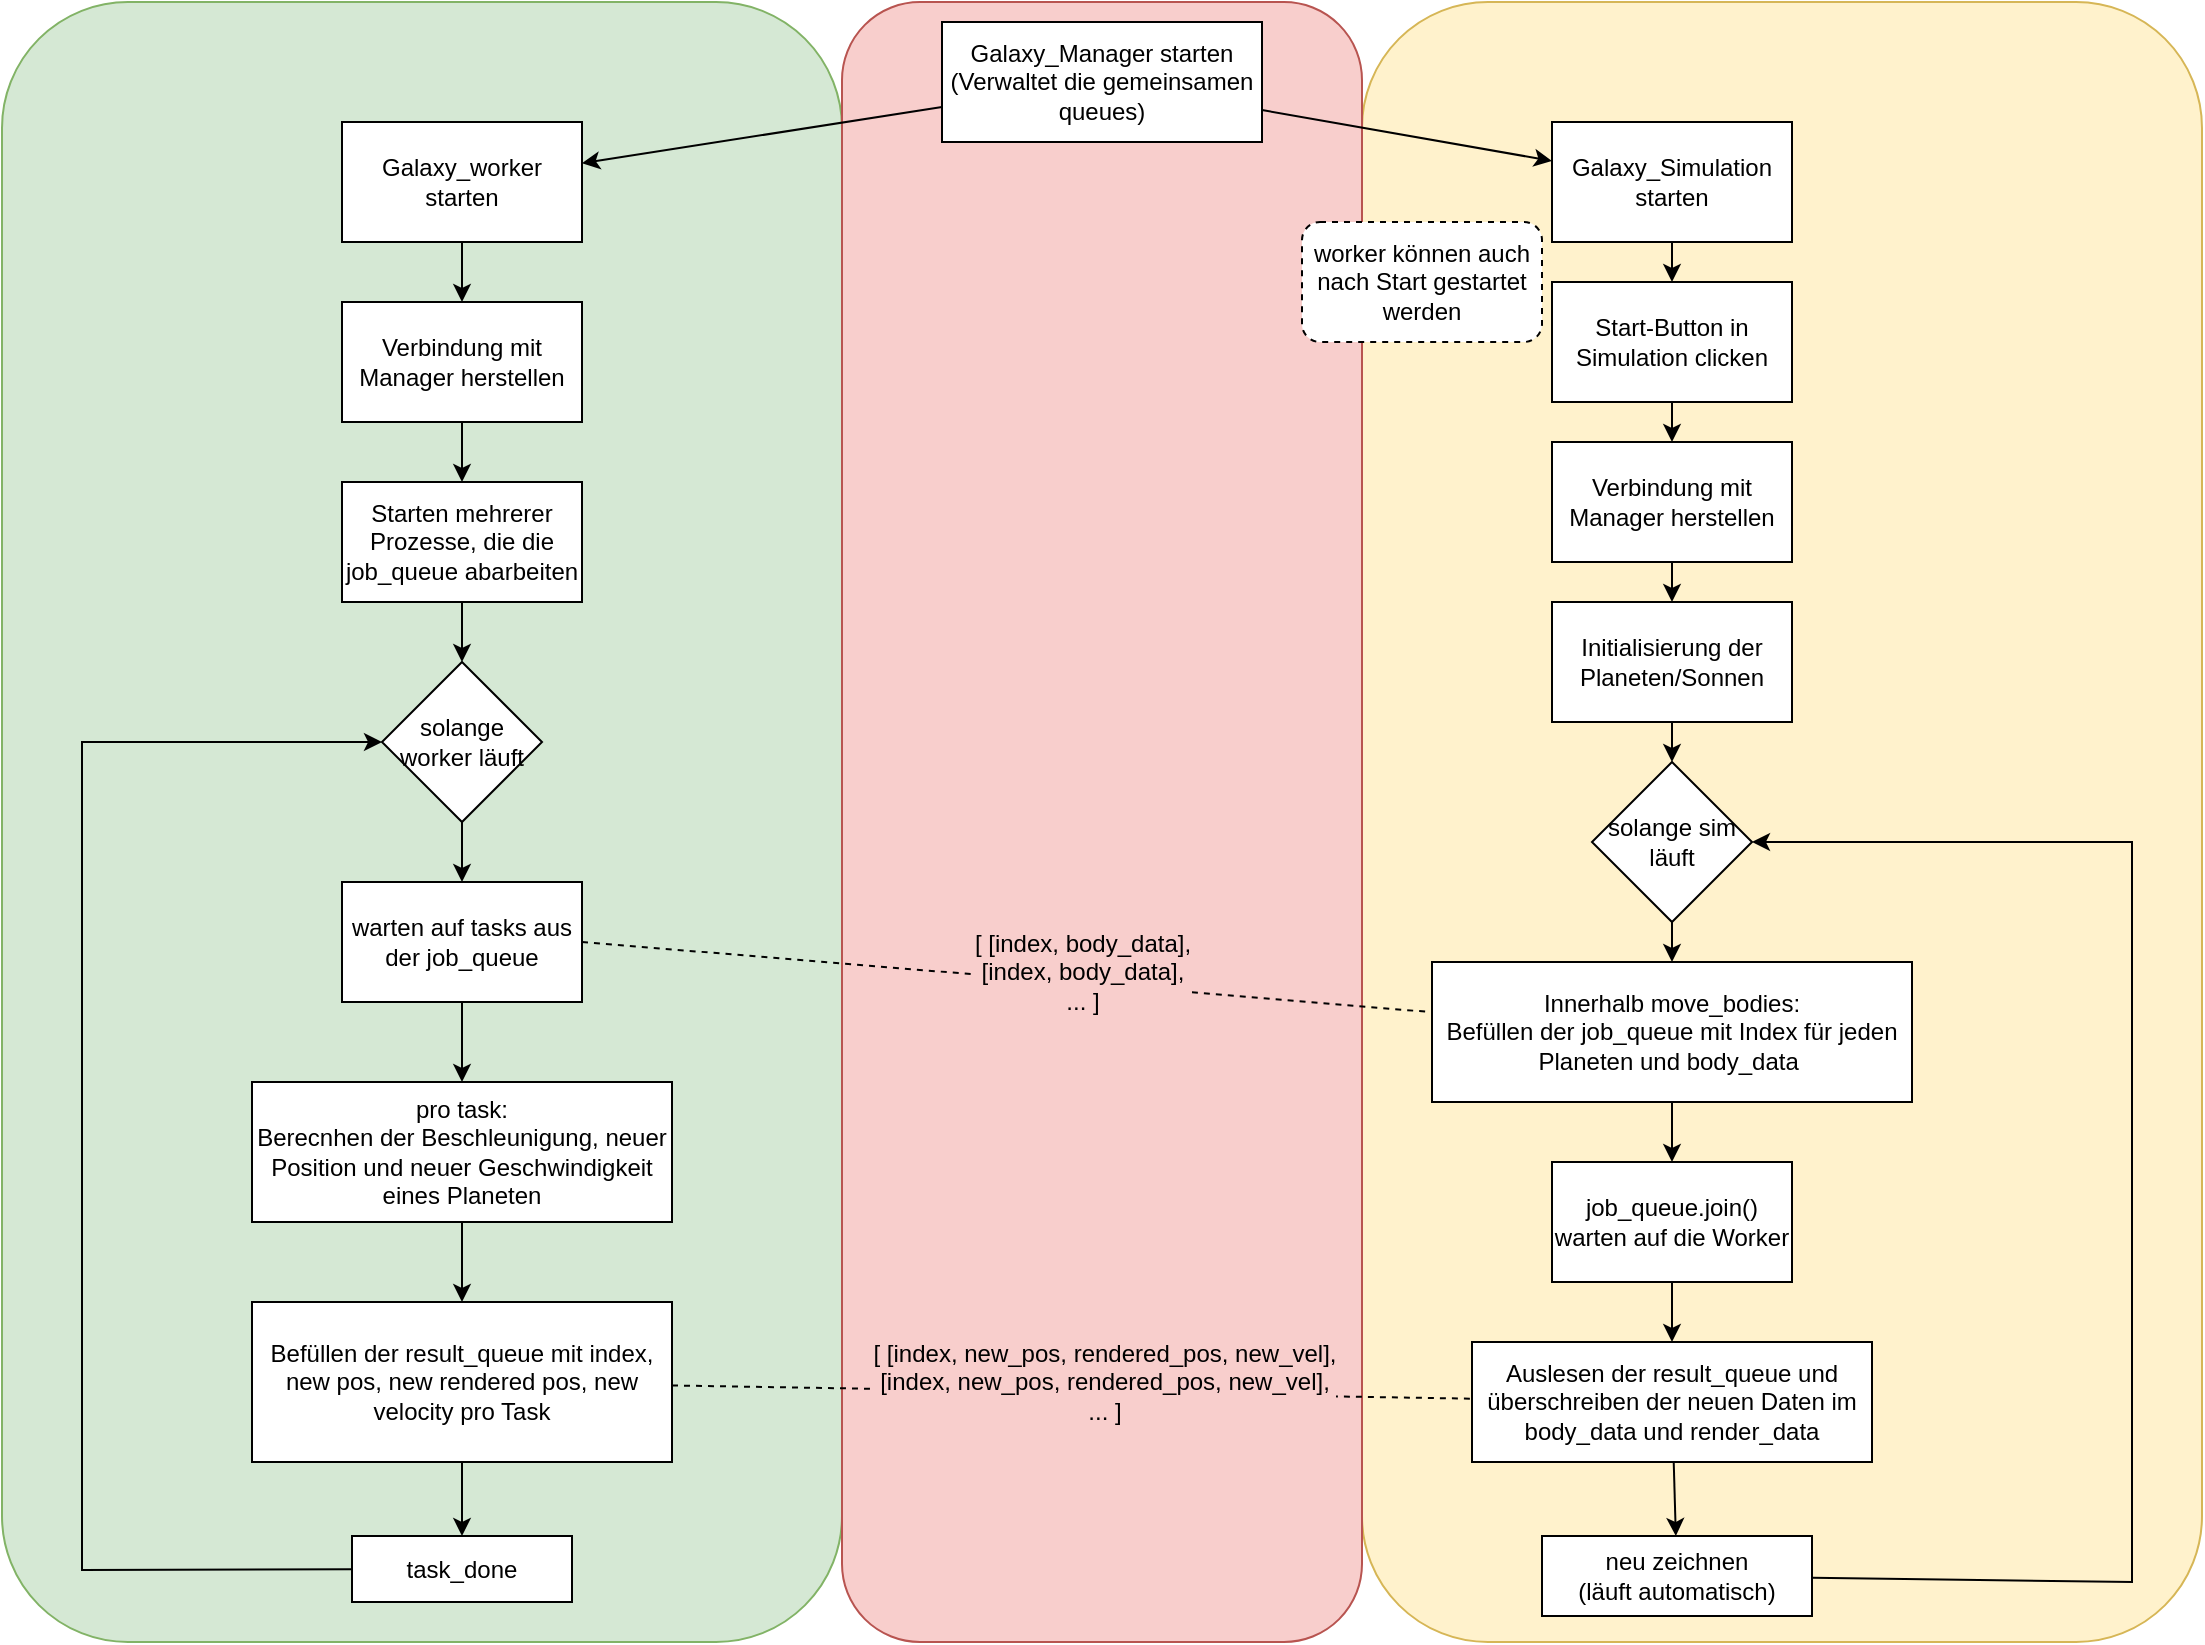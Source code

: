 <mxfile version="20.3.0" type="device"><diagram id="U93qXRW-fVzHUK6x4-Qi" name="Seite-1"><mxGraphModel dx="1354" dy="824" grid="1" gridSize="10" guides="1" tooltips="1" connect="1" arrows="1" fold="1" page="1" pageScale="1" pageWidth="1169" pageHeight="827" math="0" shadow="0"><root><mxCell id="0"/><mxCell id="1" parent="0"/><mxCell id="kjqnPbnlUdjAGYsIa_Df-50" value="" style="rounded=1;whiteSpace=wrap;html=1;fillColor=#d5e8d4;strokeColor=#82b366;" vertex="1" parent="1"><mxGeometry x="20" width="420" height="820" as="geometry"/></mxCell><mxCell id="kjqnPbnlUdjAGYsIa_Df-49" value="" style="rounded=1;whiteSpace=wrap;html=1;fillColor=#fff2cc;strokeColor=#d6b656;" vertex="1" parent="1"><mxGeometry x="700" width="420" height="820" as="geometry"/></mxCell><mxCell id="kjqnPbnlUdjAGYsIa_Df-48" value="" style="rounded=1;whiteSpace=wrap;html=1;fillColor=#F8CECC;strokeColor=#b85450;" vertex="1" parent="1"><mxGeometry x="440" width="260" height="820" as="geometry"/></mxCell><mxCell id="kjqnPbnlUdjAGYsIa_Df-1" value="Galaxy_Manager starten&lt;br&gt;(Verwaltet die gemeinsamen queues)" style="rounded=0;whiteSpace=wrap;html=1;" vertex="1" parent="1"><mxGeometry x="490" y="10" width="160" height="60" as="geometry"/></mxCell><mxCell id="kjqnPbnlUdjAGYsIa_Df-2" value="Galaxy_worker starten" style="rounded=0;whiteSpace=wrap;html=1;" vertex="1" parent="1"><mxGeometry x="190" y="60" width="120" height="60" as="geometry"/></mxCell><mxCell id="kjqnPbnlUdjAGYsIa_Df-3" value="Galaxy_Simulation starten" style="rounded=0;whiteSpace=wrap;html=1;" vertex="1" parent="1"><mxGeometry x="795" y="60" width="120" height="60" as="geometry"/></mxCell><mxCell id="kjqnPbnlUdjAGYsIa_Df-4" value="" style="endArrow=classic;html=1;rounded=0;" edge="1" parent="1" source="kjqnPbnlUdjAGYsIa_Df-1" target="kjqnPbnlUdjAGYsIa_Df-2"><mxGeometry width="50" height="50" relative="1" as="geometry"><mxPoint x="560" y="460" as="sourcePoint"/><mxPoint x="610" y="410" as="targetPoint"/></mxGeometry></mxCell><mxCell id="kjqnPbnlUdjAGYsIa_Df-5" value="" style="endArrow=classic;html=1;rounded=0;" edge="1" parent="1" source="kjqnPbnlUdjAGYsIa_Df-1" target="kjqnPbnlUdjAGYsIa_Df-3"><mxGeometry width="50" height="50" relative="1" as="geometry"><mxPoint x="560" y="460" as="sourcePoint"/><mxPoint x="610" y="410" as="targetPoint"/></mxGeometry></mxCell><mxCell id="kjqnPbnlUdjAGYsIa_Df-6" value="Start-Button in Simulation clicken" style="rounded=0;whiteSpace=wrap;html=1;" vertex="1" parent="1"><mxGeometry x="795" y="140" width="120" height="60" as="geometry"/></mxCell><mxCell id="kjqnPbnlUdjAGYsIa_Df-7" value="" style="endArrow=classic;html=1;rounded=0;" edge="1" parent="1" source="kjqnPbnlUdjAGYsIa_Df-3" target="kjqnPbnlUdjAGYsIa_Df-6"><mxGeometry width="50" height="50" relative="1" as="geometry"><mxPoint x="645" y="390" as="sourcePoint"/><mxPoint x="695" y="340" as="targetPoint"/></mxGeometry></mxCell><mxCell id="kjqnPbnlUdjAGYsIa_Df-11" value="worker können auch nach Start gestartet werden" style="rounded=1;whiteSpace=wrap;html=1;dashed=1;" vertex="1" parent="1"><mxGeometry x="670" y="110" width="120" height="60" as="geometry"/></mxCell><mxCell id="kjqnPbnlUdjAGYsIa_Df-13" value="Initialisierung der Planeten/Sonnen" style="rounded=0;whiteSpace=wrap;html=1;" vertex="1" parent="1"><mxGeometry x="795" y="300" width="120" height="60" as="geometry"/></mxCell><mxCell id="kjqnPbnlUdjAGYsIa_Df-14" value="Innerhalb move_bodies:&lt;br&gt;Befüllen der job_queue mit Index für jeden Planeten und body_data&amp;nbsp;" style="rounded=0;whiteSpace=wrap;html=1;" vertex="1" parent="1"><mxGeometry x="735" y="480" width="240" height="70" as="geometry"/></mxCell><mxCell id="kjqnPbnlUdjAGYsIa_Df-15" value="solange sim läuft" style="rhombus;whiteSpace=wrap;html=1;" vertex="1" parent="1"><mxGeometry x="815" y="380" width="80" height="80" as="geometry"/></mxCell><mxCell id="kjqnPbnlUdjAGYsIa_Df-16" value="job_queue.join()&lt;br&gt;warten auf die Worker" style="rounded=0;whiteSpace=wrap;html=1;" vertex="1" parent="1"><mxGeometry x="795" y="580" width="120" height="60" as="geometry"/></mxCell><mxCell id="kjqnPbnlUdjAGYsIa_Df-17" value="Auslesen der result_queue und überschreiben der neuen Daten im body_data und render_data" style="rounded=0;whiteSpace=wrap;html=1;" vertex="1" parent="1"><mxGeometry x="755" y="670" width="200" height="60" as="geometry"/></mxCell><mxCell id="kjqnPbnlUdjAGYsIa_Df-18" value="" style="endArrow=classic;html=1;rounded=0;" edge="1" parent="1" source="kjqnPbnlUdjAGYsIa_Df-15" target="kjqnPbnlUdjAGYsIa_Df-14"><mxGeometry width="50" height="50" relative="1" as="geometry"><mxPoint x="845" y="620" as="sourcePoint"/><mxPoint x="895" y="570" as="targetPoint"/></mxGeometry></mxCell><mxCell id="kjqnPbnlUdjAGYsIa_Df-19" value="" style="endArrow=classic;html=1;rounded=0;" edge="1" parent="1" source="kjqnPbnlUdjAGYsIa_Df-13" target="kjqnPbnlUdjAGYsIa_Df-15"><mxGeometry width="50" height="50" relative="1" as="geometry"><mxPoint x="865" y="430" as="sourcePoint"/><mxPoint x="855" y="380" as="targetPoint"/></mxGeometry></mxCell><mxCell id="kjqnPbnlUdjAGYsIa_Df-20" value="" style="endArrow=classic;html=1;rounded=0;" edge="1" parent="1" source="kjqnPbnlUdjAGYsIa_Df-51" target="kjqnPbnlUdjAGYsIa_Df-13"><mxGeometry width="50" height="50" relative="1" as="geometry"><mxPoint x="875" y="440" as="sourcePoint"/><mxPoint x="875" y="480" as="targetPoint"/></mxGeometry></mxCell><mxCell id="kjqnPbnlUdjAGYsIa_Df-21" value="" style="endArrow=classic;html=1;rounded=0;" edge="1" parent="1" source="kjqnPbnlUdjAGYsIa_Df-14" target="kjqnPbnlUdjAGYsIa_Df-16"><mxGeometry width="50" height="50" relative="1" as="geometry"><mxPoint x="885" y="450" as="sourcePoint"/><mxPoint x="885" y="490" as="targetPoint"/></mxGeometry></mxCell><mxCell id="kjqnPbnlUdjAGYsIa_Df-22" value="" style="endArrow=classic;html=1;rounded=0;" edge="1" parent="1" source="kjqnPbnlUdjAGYsIa_Df-16" target="kjqnPbnlUdjAGYsIa_Df-17"><mxGeometry width="50" height="50" relative="1" as="geometry"><mxPoint x="895" y="460" as="sourcePoint"/><mxPoint x="855" y="680" as="targetPoint"/></mxGeometry></mxCell><mxCell id="kjqnPbnlUdjAGYsIa_Df-23" value="neu zeichnen&lt;br&gt;(läuft automatisch)" style="rounded=0;whiteSpace=wrap;html=1;" vertex="1" parent="1"><mxGeometry x="790" y="767" width="135" height="40" as="geometry"/></mxCell><mxCell id="kjqnPbnlUdjAGYsIa_Df-25" value="" style="endArrow=classic;html=1;rounded=0;" edge="1" parent="1" source="kjqnPbnlUdjAGYsIa_Df-17" target="kjqnPbnlUdjAGYsIa_Df-23"><mxGeometry width="50" height="50" relative="1" as="geometry"><mxPoint x="855" y="760" as="sourcePoint"/><mxPoint x="865" y="690" as="targetPoint"/></mxGeometry></mxCell><mxCell id="kjqnPbnlUdjAGYsIa_Df-27" value="" style="endArrow=classic;html=1;rounded=0;" edge="1" parent="1" source="kjqnPbnlUdjAGYsIa_Df-23" target="kjqnPbnlUdjAGYsIa_Df-15"><mxGeometry width="50" height="50" relative="1" as="geometry"><mxPoint x="845" y="580" as="sourcePoint"/><mxPoint x="895" y="530" as="targetPoint"/><Array as="points"><mxPoint x="1085" y="790"/><mxPoint x="1085" y="420"/></Array></mxGeometry></mxCell><mxCell id="kjqnPbnlUdjAGYsIa_Df-28" value="Verbindung mit Manager herstellen" style="rounded=0;whiteSpace=wrap;html=1;" vertex="1" parent="1"><mxGeometry x="190" y="150" width="120" height="60" as="geometry"/></mxCell><mxCell id="kjqnPbnlUdjAGYsIa_Df-29" value="Starten mehrerer Prozesse, die die job_queue abarbeiten" style="rounded=0;whiteSpace=wrap;html=1;" vertex="1" parent="1"><mxGeometry x="190" y="240" width="120" height="60" as="geometry"/></mxCell><mxCell id="kjqnPbnlUdjAGYsIa_Df-30" value="solange worker läuft" style="rhombus;whiteSpace=wrap;html=1;" vertex="1" parent="1"><mxGeometry x="210" y="330" width="80" height="80" as="geometry"/></mxCell><mxCell id="kjqnPbnlUdjAGYsIa_Df-31" value="warten auf tasks aus der job_queue" style="rounded=0;whiteSpace=wrap;html=1;" vertex="1" parent="1"><mxGeometry x="190" y="440" width="120" height="60" as="geometry"/></mxCell><mxCell id="kjqnPbnlUdjAGYsIa_Df-32" value="pro task:&lt;br&gt;Berecnhen der Beschleunigung, neuer Position und neuer Geschwindigkeit eines Planeten" style="rounded=0;whiteSpace=wrap;html=1;" vertex="1" parent="1"><mxGeometry x="145" y="540" width="210" height="70" as="geometry"/></mxCell><object label="" hallo="" id="kjqnPbnlUdjAGYsIa_Df-33"><mxCell style="endArrow=none;dashed=1;html=1;rounded=0;exitX=1;exitY=0.5;exitDx=0;exitDy=0;" edge="1" parent="1" source="kjqnPbnlUdjAGYsIa_Df-31" target="kjqnPbnlUdjAGYsIa_Df-14"><mxGeometry width="50" height="50" relative="1" as="geometry"><mxPoint x="540" y="590" as="sourcePoint"/><mxPoint x="590" y="540" as="targetPoint"/></mxGeometry></mxCell></object><mxCell id="kjqnPbnlUdjAGYsIa_Df-35" value="&lt;span style=&quot;font-size: 12px;&quot;&gt;[ [index, body_data], &lt;br&gt;[index, body_data], &lt;br&gt;... ]&lt;/span&gt;" style="edgeLabel;html=1;align=center;verticalAlign=middle;resizable=0;points=[];labelBackgroundColor=#F8CECC;" vertex="1" connectable="0" parent="kjqnPbnlUdjAGYsIa_Df-33"><mxGeometry x="-0.437" y="-1" relative="1" as="geometry"><mxPoint x="130" y="4" as="offset"/></mxGeometry></mxCell><mxCell id="kjqnPbnlUdjAGYsIa_Df-36" value="Befüllen der result_queue mit index, new pos, new rendered pos, new velocity pro Task" style="rounded=0;whiteSpace=wrap;html=1;" vertex="1" parent="1"><mxGeometry x="145" y="650" width="210" height="80" as="geometry"/></mxCell><mxCell id="kjqnPbnlUdjAGYsIa_Df-37" value="task_done" style="rounded=0;whiteSpace=wrap;html=1;" vertex="1" parent="1"><mxGeometry x="195" y="767" width="110" height="33" as="geometry"/></mxCell><mxCell id="kjqnPbnlUdjAGYsIa_Df-38" value="" style="endArrow=classic;html=1;rounded=0;" edge="1" parent="1" source="kjqnPbnlUdjAGYsIa_Df-37" target="kjqnPbnlUdjAGYsIa_Df-30"><mxGeometry width="50" height="50" relative="1" as="geometry"><mxPoint x="440" y="580" as="sourcePoint"/><mxPoint x="490" y="530" as="targetPoint"/><Array as="points"><mxPoint x="60" y="784"/><mxPoint x="60" y="370"/></Array></mxGeometry></mxCell><mxCell id="kjqnPbnlUdjAGYsIa_Df-39" value="" style="endArrow=classic;html=1;rounded=0;" edge="1" parent="1" source="kjqnPbnlUdjAGYsIa_Df-30" target="kjqnPbnlUdjAGYsIa_Df-31"><mxGeometry width="50" height="50" relative="1" as="geometry"><mxPoint x="440" y="580" as="sourcePoint"/><mxPoint x="490" y="530" as="targetPoint"/></mxGeometry></mxCell><mxCell id="kjqnPbnlUdjAGYsIa_Df-40" value="" style="endArrow=classic;html=1;rounded=0;" edge="1" parent="1" source="kjqnPbnlUdjAGYsIa_Df-31" target="kjqnPbnlUdjAGYsIa_Df-32"><mxGeometry width="50" height="50" relative="1" as="geometry"><mxPoint x="440" y="580" as="sourcePoint"/><mxPoint x="490" y="530" as="targetPoint"/></mxGeometry></mxCell><mxCell id="kjqnPbnlUdjAGYsIa_Df-41" value="" style="endArrow=classic;html=1;rounded=0;" edge="1" parent="1" source="kjqnPbnlUdjAGYsIa_Df-32" target="kjqnPbnlUdjAGYsIa_Df-36"><mxGeometry width="50" height="50" relative="1" as="geometry"><mxPoint x="440" y="580" as="sourcePoint"/><mxPoint x="490" y="530" as="targetPoint"/></mxGeometry></mxCell><mxCell id="kjqnPbnlUdjAGYsIa_Df-42" value="" style="endArrow=classic;html=1;rounded=0;" edge="1" parent="1" source="kjqnPbnlUdjAGYsIa_Df-36" target="kjqnPbnlUdjAGYsIa_Df-37"><mxGeometry width="50" height="50" relative="1" as="geometry"><mxPoint x="440" y="580" as="sourcePoint"/><mxPoint x="490" y="530" as="targetPoint"/></mxGeometry></mxCell><mxCell id="kjqnPbnlUdjAGYsIa_Df-43" value="" style="endArrow=classic;html=1;rounded=0;" edge="1" parent="1" source="kjqnPbnlUdjAGYsIa_Df-29" target="kjqnPbnlUdjAGYsIa_Df-30"><mxGeometry width="50" height="50" relative="1" as="geometry"><mxPoint x="440" y="400" as="sourcePoint"/><mxPoint x="490" y="350" as="targetPoint"/></mxGeometry></mxCell><mxCell id="kjqnPbnlUdjAGYsIa_Df-44" value="" style="endArrow=classic;html=1;rounded=0;" edge="1" parent="1" source="kjqnPbnlUdjAGYsIa_Df-28" target="kjqnPbnlUdjAGYsIa_Df-29"><mxGeometry width="50" height="50" relative="1" as="geometry"><mxPoint x="440" y="400" as="sourcePoint"/><mxPoint x="490" y="350" as="targetPoint"/></mxGeometry></mxCell><mxCell id="kjqnPbnlUdjAGYsIa_Df-45" value="" style="endArrow=classic;html=1;rounded=0;" edge="1" parent="1" source="kjqnPbnlUdjAGYsIa_Df-2" target="kjqnPbnlUdjAGYsIa_Df-28"><mxGeometry width="50" height="50" relative="1" as="geometry"><mxPoint x="440" y="400" as="sourcePoint"/><mxPoint x="490" y="350" as="targetPoint"/></mxGeometry></mxCell><object label="" hallo="" id="kjqnPbnlUdjAGYsIa_Df-46"><mxCell style="endArrow=none;dashed=1;html=1;rounded=0;" edge="1" parent="1" source="kjqnPbnlUdjAGYsIa_Df-36" target="kjqnPbnlUdjAGYsIa_Df-17"><mxGeometry width="50" height="50" relative="1" as="geometry"><mxPoint x="455" y="750" as="sourcePoint"/><mxPoint x="695.0" y="766.667" as="targetPoint"/></mxGeometry></mxCell></object><mxCell id="kjqnPbnlUdjAGYsIa_Df-47" value="&lt;span style=&quot;font-size: 12px;&quot;&gt;[ [index, new_pos, rendered_pos, new_vel], &lt;br&gt;&lt;/span&gt;&lt;span style=&quot;font-size: 12px;&quot;&gt;[index, new_pos, rendered_pos, new_vel&lt;/span&gt;&lt;span style=&quot;font-size: 12px;&quot;&gt;],&lt;br&gt;... ]&lt;/span&gt;" style="edgeLabel;html=1;align=center;verticalAlign=middle;resizable=0;points=[];labelBackgroundColor=#F8CECC;" vertex="1" connectable="0" parent="kjqnPbnlUdjAGYsIa_Df-46"><mxGeometry x="-0.437" y="-1" relative="1" as="geometry"><mxPoint x="103" y="-5" as="offset"/></mxGeometry></mxCell><mxCell id="kjqnPbnlUdjAGYsIa_Df-51" value="Verbindung mit Manager herstellen" style="rounded=0;whiteSpace=wrap;html=1;" vertex="1" parent="1"><mxGeometry x="795" y="220" width="120" height="60" as="geometry"/></mxCell><mxCell id="kjqnPbnlUdjAGYsIa_Df-53" value="" style="endArrow=classic;html=1;rounded=0;" edge="1" parent="1" source="kjqnPbnlUdjAGYsIa_Df-6" target="kjqnPbnlUdjAGYsIa_Df-51"><mxGeometry width="50" height="50" relative="1" as="geometry"><mxPoint x="865" y="130" as="sourcePoint"/><mxPoint x="865" y="150" as="targetPoint"/></mxGeometry></mxCell></root></mxGraphModel></diagram></mxfile>